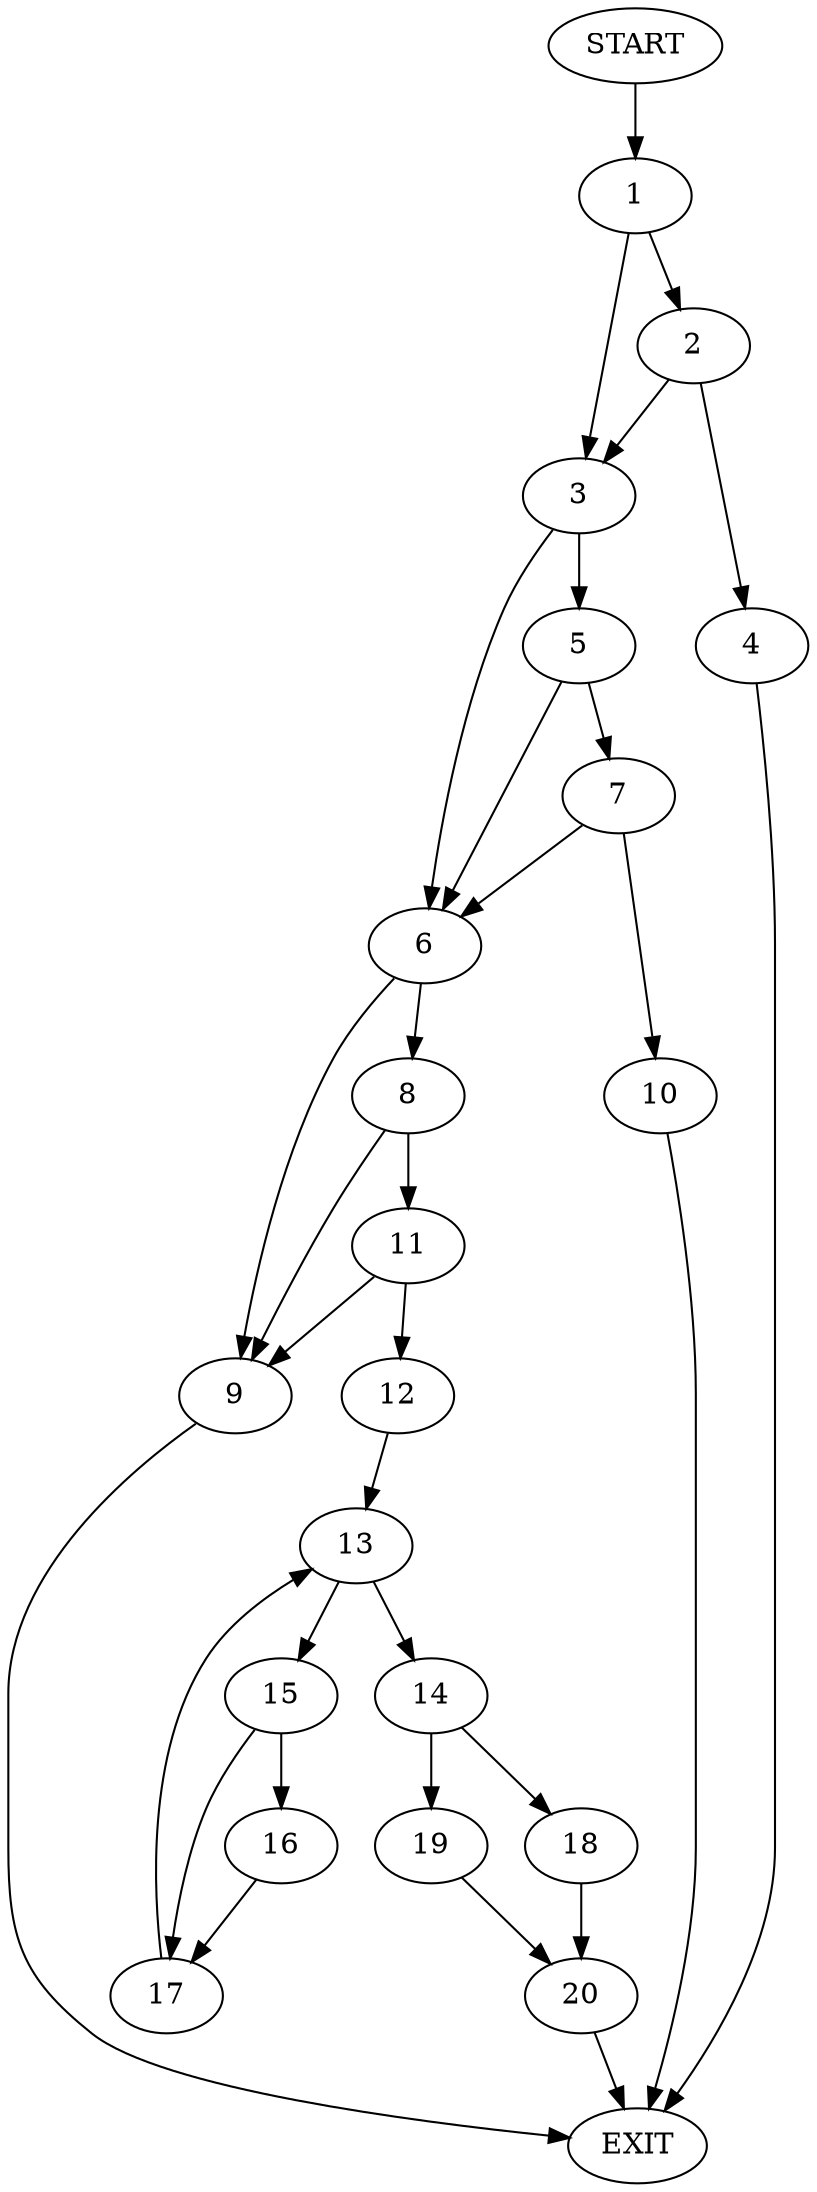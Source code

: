 digraph {
0 [label="START"]
21 [label="EXIT"]
0 -> 1
1 -> 2
1 -> 3
2 -> 4
2 -> 3
3 -> 5
3 -> 6
4 -> 21
5 -> 7
5 -> 6
6 -> 8
6 -> 9
7 -> 10
7 -> 6
10 -> 21
8 -> 11
8 -> 9
9 -> 21
11 -> 12
11 -> 9
12 -> 13
13 -> 14
13 -> 15
15 -> 16
15 -> 17
14 -> 18
14 -> 19
16 -> 17
17 -> 13
18 -> 20
19 -> 20
20 -> 21
}
